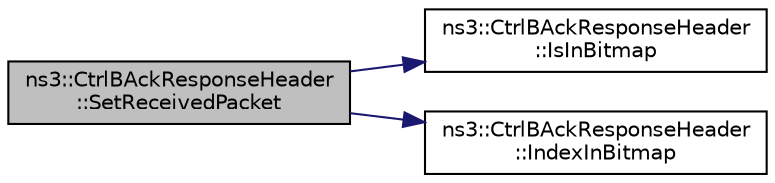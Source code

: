 digraph "ns3::CtrlBAckResponseHeader::SetReceivedPacket"
{
  edge [fontname="Helvetica",fontsize="10",labelfontname="Helvetica",labelfontsize="10"];
  node [fontname="Helvetica",fontsize="10",shape=record];
  rankdir="LR";
  Node1 [label="ns3::CtrlBAckResponseHeader\l::SetReceivedPacket",height=0.2,width=0.4,color="black", fillcolor="grey75", style="filled", fontcolor="black"];
  Node1 -> Node2 [color="midnightblue",fontsize="10",style="solid"];
  Node2 [label="ns3::CtrlBAckResponseHeader\l::IsInBitmap",height=0.2,width=0.4,color="black", fillcolor="white", style="filled",URL="$dd/da2/classns3_1_1CtrlBAckResponseHeader.html#ab25d5b7f73ddb3c750365247ca8aa396"];
  Node1 -> Node3 [color="midnightblue",fontsize="10",style="solid"];
  Node3 [label="ns3::CtrlBAckResponseHeader\l::IndexInBitmap",height=0.2,width=0.4,color="black", fillcolor="white", style="filled",URL="$dd/da2/classns3_1_1CtrlBAckResponseHeader.html#aa4c749e3ad38f8b22c9488d9af5053d2"];
}
